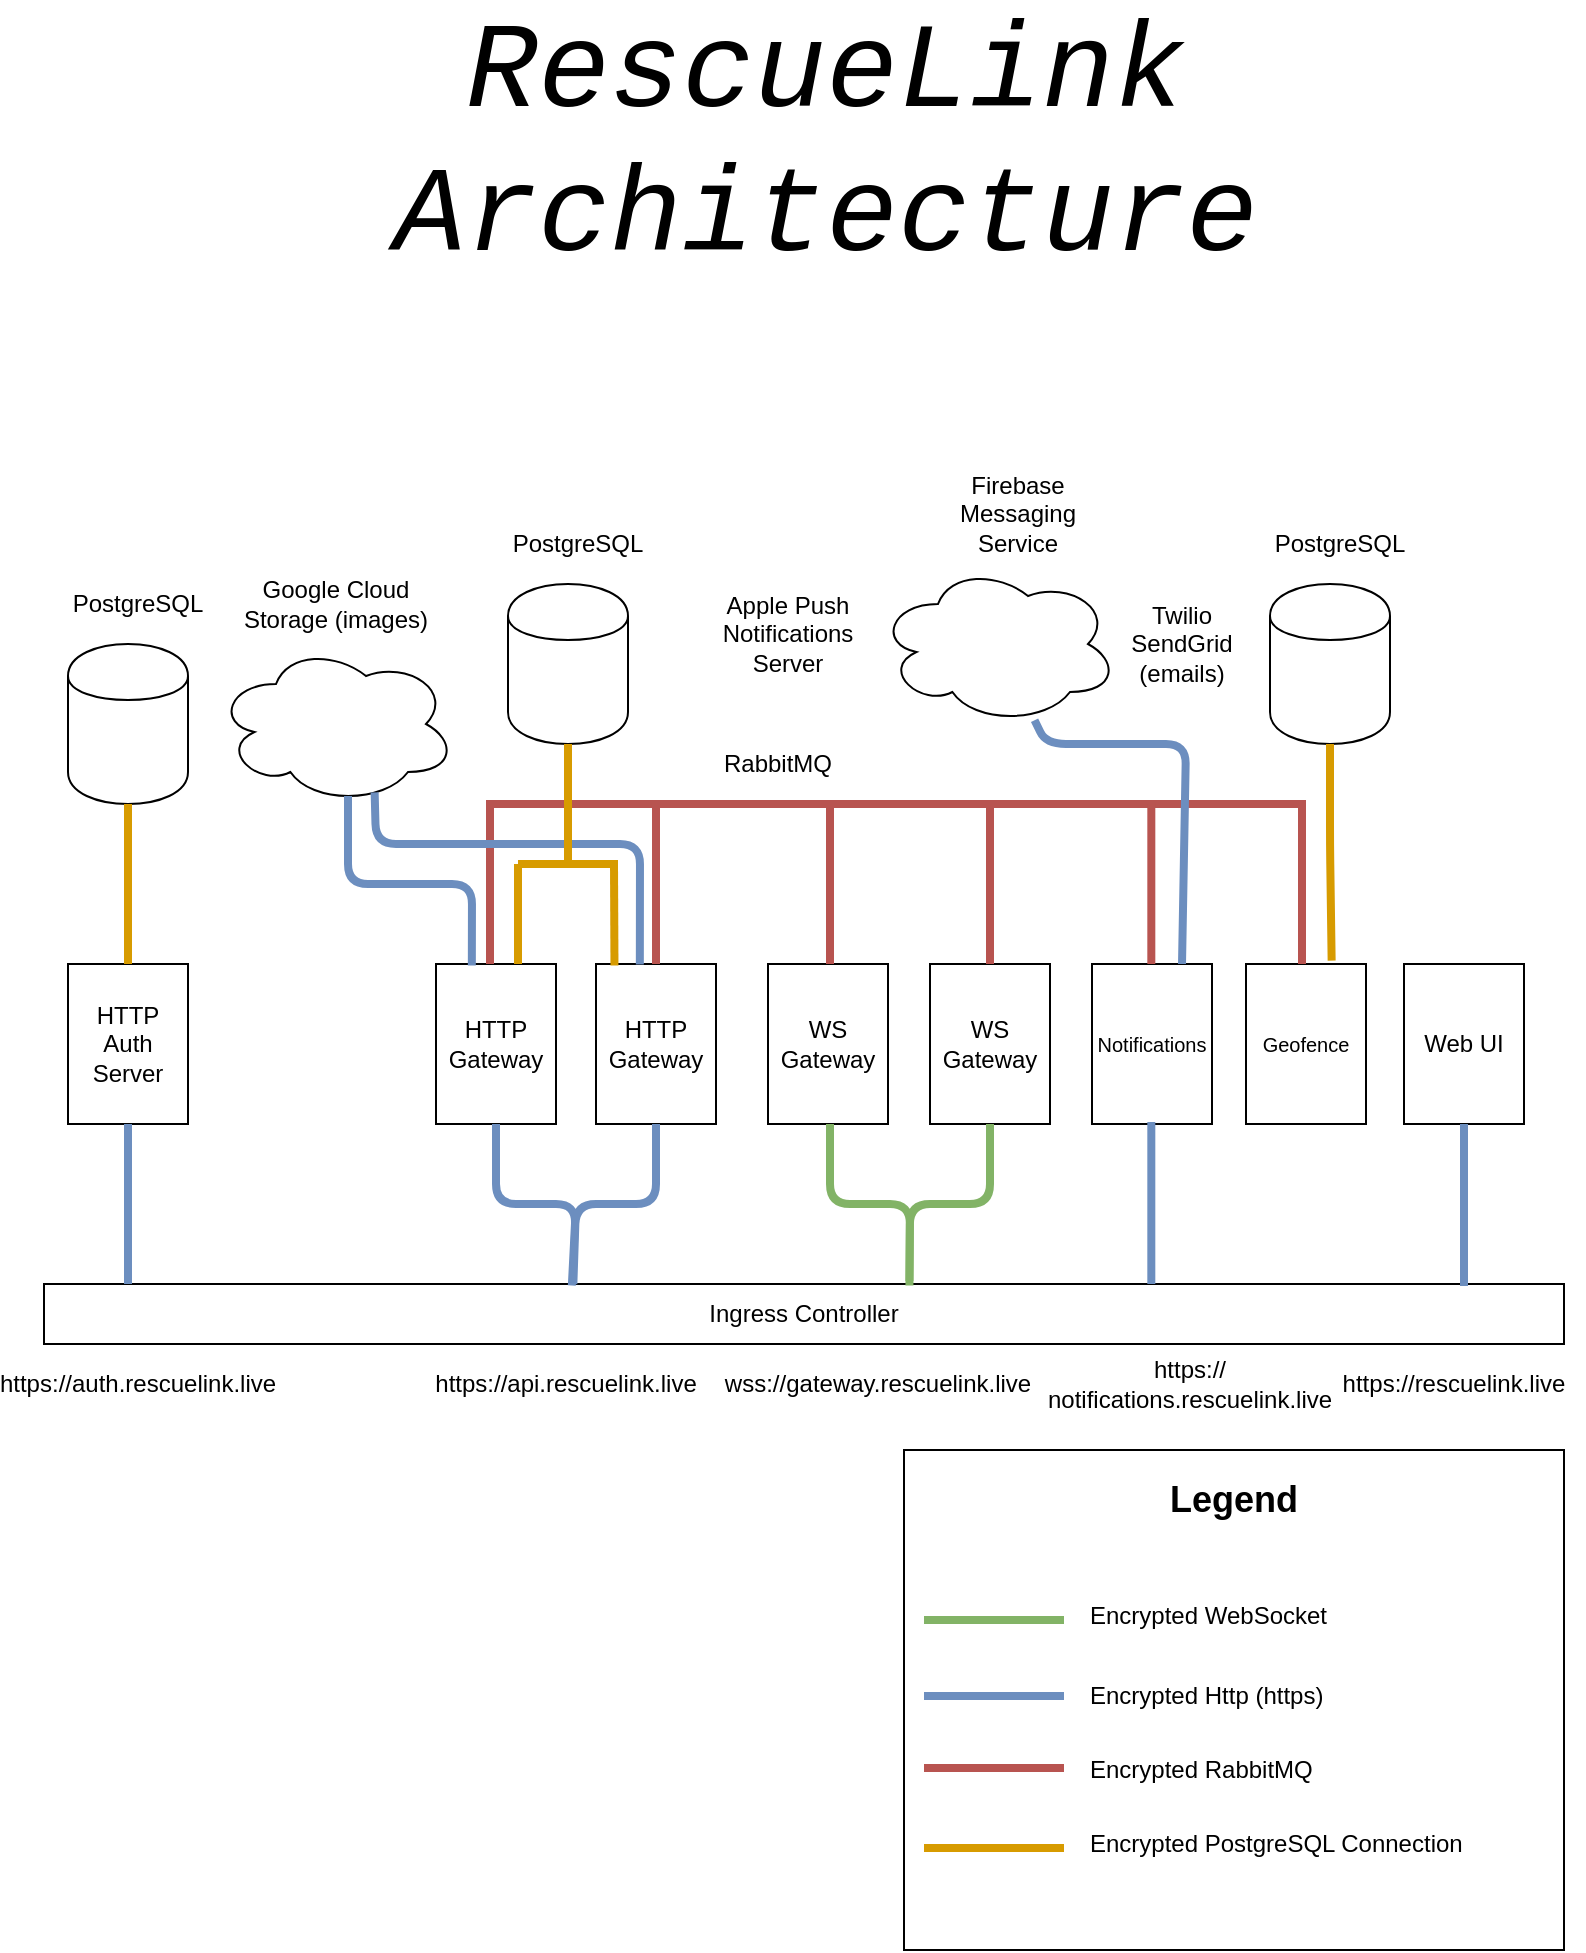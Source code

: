 <mxfile version="12.6.5" type="device"><diagram id="F5XUhqOrk4AhXN0MKGhN" name="Page-1"><mxGraphModel dx="1185" dy="680" grid="1" gridSize="10" guides="1" tooltips="1" connect="1" arrows="1" fold="1" page="1" pageScale="1" pageWidth="850" pageHeight="1100" math="0" shadow="0"><root><mxCell id="0"/><mxCell id="1" parent="0"/><mxCell id="3Xs-34JT8gLGyyvvJdch-1" value="" style="endArrow=none;html=1;strokeWidth=4;fillColor=#f8cecc;strokeColor=#b85450;" parent="1" edge="1"><mxGeometry width="50" height="50" relative="1" as="geometry"><mxPoint x="270" y="410" as="sourcePoint"/><mxPoint x="680" y="410" as="targetPoint"/></mxGeometry></mxCell><mxCell id="3Xs-34JT8gLGyyvvJdch-2" value="HTTP &lt;br&gt;Auth Server" style="rounded=0;whiteSpace=wrap;html=1;" parent="1" vertex="1"><mxGeometry x="61" y="490" width="60" height="80" as="geometry"/></mxCell><mxCell id="3Xs-34JT8gLGyyvvJdch-3" value="&lt;br&gt;&lt;br&gt;&lt;br&gt;" style="shape=cylinder;whiteSpace=wrap;html=1;boundedLbl=1;backgroundOutline=1;" parent="1" vertex="1"><mxGeometry x="61" y="330" width="60" height="80" as="geometry"/></mxCell><mxCell id="3Xs-34JT8gLGyyvvJdch-4" value="HTTP &lt;br&gt;Gateway" style="rounded=0;whiteSpace=wrap;html=1;" parent="1" vertex="1"><mxGeometry x="245" y="490" width="60" height="80" as="geometry"/></mxCell><mxCell id="3Xs-34JT8gLGyyvvJdch-5" value="WS&lt;br&gt;Gateway&lt;br&gt;" style="rounded=0;whiteSpace=wrap;html=1;" parent="1" vertex="1"><mxGeometry x="411" y="490" width="60" height="80" as="geometry"/></mxCell><mxCell id="3Xs-34JT8gLGyyvvJdch-6" value="WS&lt;br&gt;Gateway&lt;br&gt;" style="rounded=0;whiteSpace=wrap;html=1;" parent="1" vertex="1"><mxGeometry x="492" y="490" width="60" height="80" as="geometry"/></mxCell><mxCell id="3Xs-34JT8gLGyyvvJdch-7" value="HTTP &lt;br&gt;Gateway" style="rounded=0;whiteSpace=wrap;html=1;" parent="1" vertex="1"><mxGeometry x="325" y="490" width="60" height="80" as="geometry"/></mxCell><mxCell id="3Xs-34JT8gLGyyvvJdch-8" value="RabbitMQ" style="text;html=1;strokeColor=none;fillColor=none;align=center;verticalAlign=middle;whiteSpace=wrap;rounded=0;" parent="1" vertex="1"><mxGeometry x="396" y="380" width="40" height="20" as="geometry"/></mxCell><mxCell id="3Xs-34JT8gLGyyvvJdch-9" value="" style="endArrow=none;html=1;strokeWidth=4;entryX=0.5;entryY=0;entryDx=0;entryDy=0;fillColor=#f8cecc;strokeColor=#b85450;" parent="1" edge="1"><mxGeometry width="50" height="50" relative="1" as="geometry"><mxPoint x="272" y="410" as="sourcePoint"/><mxPoint x="272" y="490" as="targetPoint"/></mxGeometry></mxCell><mxCell id="3Xs-34JT8gLGyyvvJdch-10" value="" style="endArrow=none;html=1;strokeWidth=4;exitX=0.5;exitY=0;exitDx=0;exitDy=0;fillColor=#f8cecc;strokeColor=#b85450;" parent="1" source="3Xs-34JT8gLGyyvvJdch-7" edge="1"><mxGeometry width="50" height="50" relative="1" as="geometry"><mxPoint x="15" y="640" as="sourcePoint"/><mxPoint x="355" y="410" as="targetPoint"/></mxGeometry></mxCell><mxCell id="3Xs-34JT8gLGyyvvJdch-11" value="" style="endArrow=none;html=1;strokeWidth=4;entryX=0.5;entryY=0;entryDx=0;entryDy=0;fillColor=#f8cecc;strokeColor=#b85450;" parent="1" edge="1"><mxGeometry width="50" height="50" relative="1" as="geometry"><mxPoint x="442" y="410" as="sourcePoint"/><mxPoint x="442.0" y="490" as="targetPoint"/></mxGeometry></mxCell><mxCell id="3Xs-34JT8gLGyyvvJdch-12" value="" style="endArrow=none;html=1;strokeWidth=4;entryX=0.5;entryY=0;entryDx=0;entryDy=0;fillColor=#f8cecc;strokeColor=#b85450;" parent="1" target="3Xs-34JT8gLGyyvvJdch-6" edge="1"><mxGeometry width="50" height="50" relative="1" as="geometry"><mxPoint x="522" y="410" as="sourcePoint"/><mxPoint x="2" y="590" as="targetPoint"/></mxGeometry></mxCell><mxCell id="3Xs-34JT8gLGyyvvJdch-13" value="" style="endArrow=none;html=1;strokeWidth=4;entryX=0.5;entryY=0;entryDx=0;entryDy=0;exitX=0.5;exitY=1;exitDx=0;exitDy=0;fillColor=#ffe6cc;strokeColor=#d79b00;" parent="1" source="3Xs-34JT8gLGyyvvJdch-3" target="3Xs-34JT8gLGyyvvJdch-2" edge="1"><mxGeometry width="50" height="50" relative="1" as="geometry"><mxPoint x="61" y="640" as="sourcePoint"/><mxPoint x="111" y="590" as="targetPoint"/><Array as="points"><mxPoint x="91" y="430"/><mxPoint x="91" y="460"/></Array></mxGeometry></mxCell><mxCell id="3Xs-34JT8gLGyyvvJdch-14" value="PostgreSQL" style="text;html=1;strokeColor=none;fillColor=none;align=center;verticalAlign=middle;whiteSpace=wrap;rounded=0;" parent="1" vertex="1"><mxGeometry x="61" y="300" width="70" height="20" as="geometry"/></mxCell><mxCell id="3Xs-34JT8gLGyyvvJdch-16" value="Ingress Controller" style="rounded=0;whiteSpace=wrap;html=1;" parent="1" vertex="1"><mxGeometry x="49" y="650" width="760" height="30" as="geometry"/></mxCell><mxCell id="3Xs-34JT8gLGyyvvJdch-17" value="Web UI" style="rounded=0;whiteSpace=wrap;html=1;" parent="1" vertex="1"><mxGeometry x="729" y="490" width="60" height="80" as="geometry"/></mxCell><mxCell id="3Xs-34JT8gLGyyvvJdch-18" value="" style="endArrow=none;html=1;strokeWidth=4;exitX=0.5;exitY=1;exitDx=0;exitDy=0;fillColor=#dae8fc;strokeColor=#6c8ebf;entryX=0.392;entryY=0.025;entryDx=0;entryDy=0;entryPerimeter=0;" parent="1" source="3Xs-34JT8gLGyyvvJdch-4" edge="1"><mxGeometry width="50" height="50" relative="1" as="geometry"><mxPoint x="135" y="760" as="sourcePoint"/><mxPoint x="312.92" y="650.75" as="targetPoint"/><Array as="points"><mxPoint x="275" y="610"/><mxPoint x="315" y="610"/></Array></mxGeometry></mxCell><mxCell id="3Xs-34JT8gLGyyvvJdch-19" value="" style="endArrow=none;html=1;strokeWidth=4;entryX=0.5;entryY=1;entryDx=0;entryDy=0;exitX=0.393;exitY=0;exitDx=0;exitDy=0;fillColor=#dae8fc;strokeColor=#6c8ebf;exitPerimeter=0;" parent="1" target="3Xs-34JT8gLGyyvvJdch-7" edge="1"><mxGeometry width="50" height="50" relative="1" as="geometry"><mxPoint x="313.68" y="650" as="sourcePoint"/><mxPoint x="185" y="710" as="targetPoint"/><Array as="points"><mxPoint x="315" y="610"/><mxPoint x="355" y="610"/></Array></mxGeometry></mxCell><mxCell id="3Xs-34JT8gLGyyvvJdch-20" value="" style="endArrow=none;html=1;strokeWidth=4;exitX=0.5;exitY=1;exitDx=0;exitDy=0;fillColor=#dae8fc;strokeColor=#6c8ebf;" parent="1" source="3Xs-34JT8gLGyyvvJdch-2" edge="1"><mxGeometry width="50" height="50" relative="1" as="geometry"><mxPoint x="191" y="580" as="sourcePoint"/><mxPoint x="91" y="650" as="targetPoint"/><Array as="points"/></mxGeometry></mxCell><mxCell id="3Xs-34JT8gLGyyvvJdch-21" value="" style="endArrow=none;html=1;strokeWidth=4;exitX=0.5;exitY=1;exitDx=0;exitDy=0;fillColor=#d5e8d4;strokeColor=#82b366;entryX=0.697;entryY=0.025;entryDx=0;entryDy=0;entryPerimeter=0;" parent="1" edge="1"><mxGeometry width="50" height="50" relative="1" as="geometry"><mxPoint x="442.0" y="570" as="sourcePoint"/><mxPoint x="481.72" y="650.75" as="targetPoint"/><Array as="points"><mxPoint x="442" y="610"/><mxPoint x="482" y="610"/></Array></mxGeometry></mxCell><mxCell id="3Xs-34JT8gLGyyvvJdch-22" value="" style="endArrow=none;html=1;strokeWidth=4;exitX=0.5;exitY=1;exitDx=0;exitDy=0;fillColor=#d5e8d4;strokeColor=#82b366;entryX=0.697;entryY=-0.05;entryDx=0;entryDy=0;entryPerimeter=0;" parent="1" source="3Xs-34JT8gLGyyvvJdch-6" edge="1"><mxGeometry width="50" height="50" relative="1" as="geometry"><mxPoint x="452" y="580" as="sourcePoint"/><mxPoint x="481.72" y="648.5" as="targetPoint"/><Array as="points"><mxPoint x="522" y="610"/><mxPoint x="482" y="610"/></Array></mxGeometry></mxCell><mxCell id="3Xs-34JT8gLGyyvvJdch-23" value="" style="endArrow=none;html=1;strokeWidth=4;exitX=0.5;exitY=1;exitDx=0;exitDy=0;fillColor=#dae8fc;strokeColor=#6c8ebf;" parent="1" source="3Xs-34JT8gLGyyvvJdch-17" edge="1"><mxGeometry width="50" height="50" relative="1" as="geometry"><mxPoint x="629" y="580" as="sourcePoint"/><mxPoint x="759" y="651" as="targetPoint"/><Array as="points"><mxPoint x="759" y="610"/></Array></mxGeometry></mxCell><mxCell id="3Xs-34JT8gLGyyvvJdch-24" value="" style="rounded=0;whiteSpace=wrap;html=1;" parent="1" vertex="1"><mxGeometry x="479" y="733" width="330" height="250" as="geometry"/></mxCell><mxCell id="3Xs-34JT8gLGyyvvJdch-25" value="&lt;font style=&quot;font-size: 60px&quot; face=&quot;Courier New&quot;&gt;&lt;i&gt;RescueLink Architecture&lt;/i&gt;&lt;/font&gt;" style="text;html=1;strokeColor=none;fillColor=none;align=center;verticalAlign=middle;whiteSpace=wrap;rounded=0;" parent="1" vertex="1"><mxGeometry x="280" y="10" width="320" height="140" as="geometry"/></mxCell><mxCell id="3Xs-34JT8gLGyyvvJdch-26" value="&lt;font style=&quot;font-size: 18px&quot;&gt;&lt;b&gt;Legend&lt;/b&gt;&lt;/font&gt;" style="text;html=1;strokeColor=none;fillColor=none;align=center;verticalAlign=middle;whiteSpace=wrap;rounded=0;" parent="1" vertex="1"><mxGeometry x="509" y="743" width="270" height="30" as="geometry"/></mxCell><mxCell id="3Xs-34JT8gLGyyvvJdch-29" value="" style="endArrow=none;html=1;strokeWidth=4;fillColor=#d5e8d4;strokeColor=#82b366;" parent="1" edge="1"><mxGeometry width="50" height="50" relative="1" as="geometry"><mxPoint x="489" y="818" as="sourcePoint"/><mxPoint x="559" y="818" as="targetPoint"/><Array as="points"/></mxGeometry></mxCell><mxCell id="3Xs-34JT8gLGyyvvJdch-30" value="" style="endArrow=none;html=1;strokeWidth=4;exitX=0.5;exitY=1;exitDx=0;exitDy=0;fillColor=#dae8fc;strokeColor=#6c8ebf;" parent="1" edge="1"><mxGeometry width="50" height="50" relative="1" as="geometry"><mxPoint x="489" y="856" as="sourcePoint"/><mxPoint x="559" y="856" as="targetPoint"/><Array as="points"><mxPoint x="559" y="856"/></Array></mxGeometry></mxCell><mxCell id="3Xs-34JT8gLGyyvvJdch-31" value="" style="endArrow=none;html=1;strokeWidth=4;exitX=0.5;exitY=1;exitDx=0;exitDy=0;fillColor=#f8cecc;strokeColor=#b85450;" parent="1" edge="1"><mxGeometry width="50" height="50" relative="1" as="geometry"><mxPoint x="489" y="892" as="sourcePoint"/><mxPoint x="559" y="892" as="targetPoint"/><Array as="points"><mxPoint x="559" y="892"/></Array></mxGeometry></mxCell><mxCell id="3Xs-34JT8gLGyyvvJdch-32" value="" style="endArrow=none;html=1;strokeWidth=4;exitX=0.5;exitY=1;exitDx=0;exitDy=0;fillColor=#ffe6cc;strokeColor=#d79b00;" parent="1" edge="1"><mxGeometry width="50" height="50" relative="1" as="geometry"><mxPoint x="489" y="932" as="sourcePoint"/><mxPoint x="559" y="932" as="targetPoint"/><Array as="points"><mxPoint x="559" y="932"/></Array></mxGeometry></mxCell><mxCell id="3Xs-34JT8gLGyyvvJdch-33" value="Encrypted WebSocket" style="text;html=1;strokeColor=none;fillColor=none;align=left;verticalAlign=middle;whiteSpace=wrap;rounded=0;" parent="1" vertex="1"><mxGeometry x="570" y="806" width="219" height="20" as="geometry"/></mxCell><mxCell id="3Xs-34JT8gLGyyvvJdch-35" value="Encrypted Http (https)" style="text;html=1;strokeColor=none;fillColor=none;align=left;verticalAlign=middle;whiteSpace=wrap;rounded=0;" parent="1" vertex="1"><mxGeometry x="570" y="846" width="219" height="20" as="geometry"/></mxCell><mxCell id="3Xs-34JT8gLGyyvvJdch-36" value="Encrypted RabbitMQ" style="text;html=1;strokeColor=none;fillColor=none;align=left;verticalAlign=middle;whiteSpace=wrap;rounded=0;" parent="1" vertex="1"><mxGeometry x="570" y="883" width="219" height="20" as="geometry"/></mxCell><mxCell id="3Xs-34JT8gLGyyvvJdch-37" value="Encrypted PostgreSQL Connection" style="text;html=1;strokeColor=none;fillColor=none;align=left;verticalAlign=middle;whiteSpace=wrap;rounded=0;" parent="1" vertex="1"><mxGeometry x="570" y="920" width="219" height="20" as="geometry"/></mxCell><mxCell id="3Xs-34JT8gLGyyvvJdch-38" value="https://auth.rescuelink.live" style="text;html=1;strokeColor=none;fillColor=none;align=center;verticalAlign=middle;whiteSpace=wrap;rounded=0;" parent="1" vertex="1"><mxGeometry x="31" y="690" width="130" height="20" as="geometry"/></mxCell><mxCell id="3Xs-34JT8gLGyyvvJdch-40" value="https://api.rescuelink.live" style="text;html=1;strokeColor=none;fillColor=none;align=center;verticalAlign=middle;whiteSpace=wrap;rounded=0;" parent="1" vertex="1"><mxGeometry x="245" y="690" width="130" height="20" as="geometry"/></mxCell><mxCell id="3Xs-34JT8gLGyyvvJdch-41" value="wss://gateway.rescuelink.live" style="text;html=1;strokeColor=none;fillColor=none;align=center;verticalAlign=middle;whiteSpace=wrap;rounded=0;" parent="1" vertex="1"><mxGeometry x="396" y="690" width="140" height="20" as="geometry"/></mxCell><mxCell id="3Xs-34JT8gLGyyvvJdch-42" value="https://rescuelink.live" style="text;html=1;strokeColor=none;fillColor=none;align=center;verticalAlign=middle;whiteSpace=wrap;rounded=0;" parent="1" vertex="1"><mxGeometry x="689" y="690" width="130" height="20" as="geometry"/></mxCell><mxCell id="qB79bIIVTIN-1eFaJd2n-1" value="" style="ellipse;shape=cloud;whiteSpace=wrap;html=1;" parent="1" vertex="1"><mxGeometry x="135" y="330" width="120" height="80" as="geometry"/></mxCell><mxCell id="qB79bIIVTIN-1eFaJd2n-2" value="Google Cloud Storage (images)" style="text;html=1;strokeColor=none;fillColor=none;align=center;verticalAlign=middle;whiteSpace=wrap;rounded=0;" parent="1" vertex="1"><mxGeometry x="145" y="300" width="100" height="20" as="geometry"/></mxCell><mxCell id="qB79bIIVTIN-1eFaJd2n-3" value="" style="endArrow=none;html=1;strokeWidth=4;exitX=0.55;exitY=0.95;exitDx=0;exitDy=0;fillColor=#dae8fc;strokeColor=#6c8ebf;entryX=0.392;entryY=0.025;entryDx=0;entryDy=0;entryPerimeter=0;exitPerimeter=0;" parent="1" source="qB79bIIVTIN-1eFaJd2n-1" edge="1"><mxGeometry width="50" height="50" relative="1" as="geometry"><mxPoint x="225" y="410" as="sourcePoint"/><mxPoint x="262.92" y="490.75" as="targetPoint"/><Array as="points"><mxPoint x="201" y="450"/><mxPoint x="263" y="450"/></Array></mxGeometry></mxCell><mxCell id="qB79bIIVTIN-1eFaJd2n-4" value="" style="endArrow=none;html=1;strokeWidth=4;exitX=0.661;exitY=0.928;exitDx=0;exitDy=0;fillColor=#dae8fc;strokeColor=#6c8ebf;entryX=0.392;entryY=0.025;entryDx=0;entryDy=0;entryPerimeter=0;exitPerimeter=0;" parent="1" source="qB79bIIVTIN-1eFaJd2n-1" edge="1"><mxGeometry width="50" height="50" relative="1" as="geometry"><mxPoint x="285" y="405.5" as="sourcePoint"/><mxPoint x="346.92" y="490.25" as="targetPoint"/><Array as="points"><mxPoint x="215" y="430"/><mxPoint x="347" y="430"/></Array></mxGeometry></mxCell><mxCell id="zREC8rfpalNR-pFD7ez8-1" value="&lt;br&gt;&lt;br&gt;&lt;br&gt;" style="shape=cylinder;whiteSpace=wrap;html=1;boundedLbl=1;backgroundOutline=1;" parent="1" vertex="1"><mxGeometry x="281" y="300" width="60" height="80" as="geometry"/></mxCell><mxCell id="zREC8rfpalNR-pFD7ez8-2" value="PostgreSQL" style="text;html=1;strokeColor=none;fillColor=none;align=center;verticalAlign=middle;whiteSpace=wrap;rounded=0;" parent="1" vertex="1"><mxGeometry x="281" y="270" width="70" height="20" as="geometry"/></mxCell><mxCell id="zREC8rfpalNR-pFD7ez8-7" value="" style="endArrow=none;html=1;strokeWidth=4;entryX=0.5;entryY=1;entryDx=0;entryDy=0;fillColor=#ffe6cc;strokeColor=#d79b00;endFill=0;" parent="1" target="zREC8rfpalNR-pFD7ez8-1" edge="1"><mxGeometry width="50" height="50" relative="1" as="geometry"><mxPoint x="311" y="440" as="sourcePoint"/><mxPoint x="411" y="530" as="targetPoint"/></mxGeometry></mxCell><mxCell id="zREC8rfpalNR-pFD7ez8-11" value="" style="endArrow=none;html=1;strokeWidth=4;entryX=0.154;entryY=0.01;entryDx=0;entryDy=0;entryPerimeter=0;fillColor=#ffe6cc;strokeColor=#d79b00;" parent="1" target="3Xs-34JT8gLGyyvvJdch-7" edge="1"><mxGeometry width="50" height="50" relative="1" as="geometry"><mxPoint x="334" y="440" as="sourcePoint"/><mxPoint x="416" y="530" as="targetPoint"/></mxGeometry></mxCell><mxCell id="zREC8rfpalNR-pFD7ez8-12" value="" style="endArrow=none;html=1;strokeWidth=4;exitX=0.75;exitY=0;exitDx=0;exitDy=0;fillColor=#ffe6cc;strokeColor=#d79b00;" parent="1" edge="1"><mxGeometry width="50" height="50" relative="1" as="geometry"><mxPoint x="286" y="490.0" as="sourcePoint"/><mxPoint x="286" y="440" as="targetPoint"/></mxGeometry></mxCell><mxCell id="zREC8rfpalNR-pFD7ez8-13" value="" style="endArrow=none;html=1;strokeWidth=4;fillColor=#ffe6cc;strokeColor=#d79b00;" parent="1" edge="1"><mxGeometry width="50" height="50" relative="1" as="geometry"><mxPoint x="336" y="440" as="sourcePoint"/><mxPoint x="286" y="440" as="targetPoint"/></mxGeometry></mxCell><mxCell id="zREC8rfpalNR-pFD7ez8-14" value="&lt;font style=&quot;font-size: 10px&quot;&gt;Notifications&lt;/font&gt;" style="rounded=0;whiteSpace=wrap;html=1;" parent="1" vertex="1"><mxGeometry x="573" y="490" width="60" height="80" as="geometry"/></mxCell><mxCell id="zREC8rfpalNR-pFD7ez8-15" value="" style="endArrow=none;html=1;strokeWidth=4;entryX=0.5;entryY=0;entryDx=0;entryDy=0;fillColor=#f8cecc;strokeColor=#b85450;" parent="1" edge="1"><mxGeometry width="50" height="50" relative="1" as="geometry"><mxPoint x="602.66" y="410" as="sourcePoint"/><mxPoint x="602.66" y="490" as="targetPoint"/></mxGeometry></mxCell><mxCell id="zREC8rfpalNR-pFD7ez8-17" value="https://&lt;br&gt;notifications.rescuelink.live" style="text;html=1;strokeColor=none;fillColor=none;align=center;verticalAlign=middle;whiteSpace=wrap;rounded=0;" parent="1" vertex="1"><mxGeometry x="552" y="690" width="140" height="20" as="geometry"/></mxCell><mxCell id="zREC8rfpalNR-pFD7ez8-18" value="" style="endArrow=none;html=1;strokeWidth=4;exitX=0.5;exitY=1;exitDx=0;exitDy=0;fillColor=#dae8fc;strokeColor=#6c8ebf;" parent="1" edge="1"><mxGeometry width="50" height="50" relative="1" as="geometry"><mxPoint x="602.66" y="569" as="sourcePoint"/><mxPoint x="602.66" y="650" as="targetPoint"/><Array as="points"><mxPoint x="602.66" y="609"/></Array></mxGeometry></mxCell><mxCell id="zREC8rfpalNR-pFD7ez8-20" value="" style="ellipse;shape=cloud;whiteSpace=wrap;html=1;" parent="1" vertex="1"><mxGeometry x="466" y="290" width="120" height="80" as="geometry"/></mxCell><mxCell id="zREC8rfpalNR-pFD7ez8-21" value="Apple Push Notifications Server" style="text;html=1;strokeColor=none;fillColor=none;align=center;verticalAlign=middle;whiteSpace=wrap;rounded=0;" parent="1" vertex="1"><mxGeometry x="371" y="300" width="100" height="50" as="geometry"/></mxCell><mxCell id="zREC8rfpalNR-pFD7ez8-22" value="Firebase Messaging Service" style="text;html=1;strokeColor=none;fillColor=none;align=center;verticalAlign=middle;whiteSpace=wrap;rounded=0;" parent="1" vertex="1"><mxGeometry x="486" y="240" width="100" height="50" as="geometry"/></mxCell><mxCell id="zREC8rfpalNR-pFD7ez8-23" value="Twilio&lt;br&gt;SendGrid&lt;br&gt;(emails)" style="text;html=1;strokeColor=none;fillColor=none;align=center;verticalAlign=middle;whiteSpace=wrap;rounded=0;" parent="1" vertex="1"><mxGeometry x="586" y="300" width="64" height="60" as="geometry"/></mxCell><mxCell id="zREC8rfpalNR-pFD7ez8-25" value="" style="endArrow=none;html=1;strokeWidth=4;fillColor=#dae8fc;strokeColor=#6c8ebf;entryX=0.75;entryY=0;entryDx=0;entryDy=0;" parent="1" source="zREC8rfpalNR-pFD7ez8-20" target="zREC8rfpalNR-pFD7ez8-14" edge="1"><mxGeometry width="50" height="50" relative="1" as="geometry"><mxPoint x="769" y="580" as="sourcePoint"/><mxPoint x="660" y="480" as="targetPoint"/><Array as="points"><mxPoint x="550" y="380"/><mxPoint x="620" y="380"/></Array></mxGeometry></mxCell><mxCell id="Ib_IuOjaqS3DttwFMC27-1" value="&lt;font style=&quot;font-size: 10px&quot;&gt;Geofence&lt;/font&gt;" style="rounded=0;whiteSpace=wrap;html=1;" vertex="1" parent="1"><mxGeometry x="650" y="490" width="60" height="80" as="geometry"/></mxCell><mxCell id="Ib_IuOjaqS3DttwFMC27-2" value="" style="endArrow=none;html=1;strokeWidth=4;entryX=0.5;entryY=0;entryDx=0;entryDy=0;fillColor=#f8cecc;strokeColor=#b85450;" edge="1" parent="1"><mxGeometry width="50" height="50" relative="1" as="geometry"><mxPoint x="678.0" y="410" as="sourcePoint"/><mxPoint x="678.0" y="490" as="targetPoint"/></mxGeometry></mxCell><mxCell id="Ib_IuOjaqS3DttwFMC27-3" value="&lt;br&gt;&lt;br&gt;&lt;br&gt;" style="shape=cylinder;whiteSpace=wrap;html=1;boundedLbl=1;backgroundOutline=1;" vertex="1" parent="1"><mxGeometry x="662" y="300" width="60" height="80" as="geometry"/></mxCell><mxCell id="Ib_IuOjaqS3DttwFMC27-4" value="" style="endArrow=none;html=1;strokeWidth=4;entryX=0.847;entryY=-0.021;entryDx=0;entryDy=0;exitX=0.5;exitY=1;exitDx=0;exitDy=0;fillColor=#ffe6cc;strokeColor=#d79b00;entryPerimeter=0;" edge="1" parent="1" source="Ib_IuOjaqS3DttwFMC27-3"><mxGeometry width="50" height="50" relative="1" as="geometry"><mxPoint x="662" y="610" as="sourcePoint"/><mxPoint x="692.82" y="488.32" as="targetPoint"/><Array as="points"><mxPoint x="692" y="400"/><mxPoint x="692" y="430"/></Array></mxGeometry></mxCell><mxCell id="Ib_IuOjaqS3DttwFMC27-5" value="PostgreSQL" style="text;html=1;strokeColor=none;fillColor=none;align=center;verticalAlign=middle;whiteSpace=wrap;rounded=0;" vertex="1" parent="1"><mxGeometry x="662" y="270" width="70" height="20" as="geometry"/></mxCell></root></mxGraphModel></diagram></mxfile>
